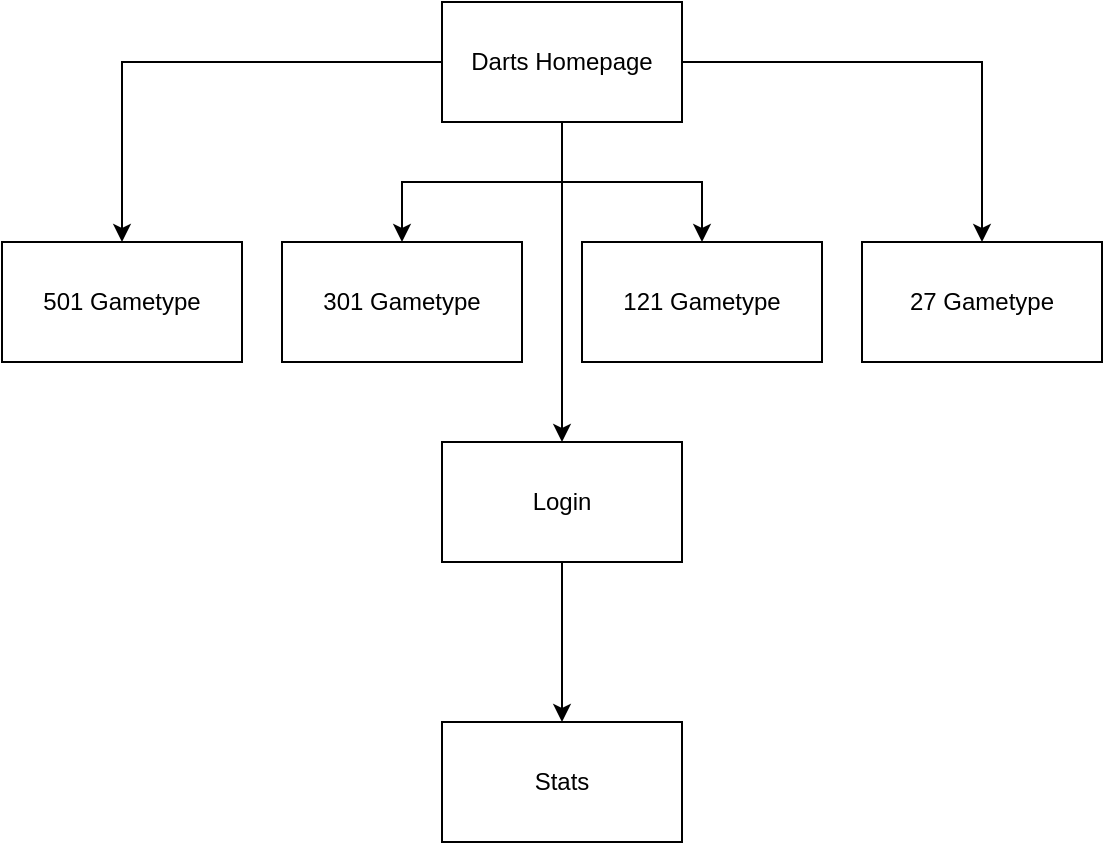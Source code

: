 <mxfile version="13.9.3" type="github">
  <diagram id="qhw_-npcmmgvjcjWAInv" name="Page-1">
    <mxGraphModel dx="946" dy="556" grid="1" gridSize="10" guides="1" tooltips="1" connect="1" arrows="1" fold="1" page="1" pageScale="1" pageWidth="827" pageHeight="1169" math="0" shadow="0">
      <root>
        <mxCell id="0" />
        <mxCell id="1" parent="0" />
        <mxCell id="ChwCsDeBSGXIapC0tbey-5" style="edgeStyle=orthogonalEdgeStyle;rounded=0;orthogonalLoop=1;jettySize=auto;html=1;entryX=0.5;entryY=0;entryDx=0;entryDy=0;" edge="1" parent="1" source="ChwCsDeBSGXIapC0tbey-1" target="ChwCsDeBSGXIapC0tbey-3">
          <mxGeometry relative="1" as="geometry" />
        </mxCell>
        <mxCell id="ChwCsDeBSGXIapC0tbey-10" style="edgeStyle=orthogonalEdgeStyle;rounded=0;orthogonalLoop=1;jettySize=auto;html=1;entryX=0.5;entryY=0;entryDx=0;entryDy=0;" edge="1" parent="1" source="ChwCsDeBSGXIapC0tbey-1" target="ChwCsDeBSGXIapC0tbey-6">
          <mxGeometry relative="1" as="geometry" />
        </mxCell>
        <mxCell id="ChwCsDeBSGXIapC0tbey-11" style="edgeStyle=orthogonalEdgeStyle;rounded=0;orthogonalLoop=1;jettySize=auto;html=1;entryX=0.5;entryY=0;entryDx=0;entryDy=0;" edge="1" parent="1" source="ChwCsDeBSGXIapC0tbey-1" target="ChwCsDeBSGXIapC0tbey-8">
          <mxGeometry relative="1" as="geometry" />
        </mxCell>
        <mxCell id="ChwCsDeBSGXIapC0tbey-12" style="edgeStyle=orthogonalEdgeStyle;rounded=0;orthogonalLoop=1;jettySize=auto;html=1;entryX=0.5;entryY=0;entryDx=0;entryDy=0;" edge="1" parent="1" source="ChwCsDeBSGXIapC0tbey-1" target="ChwCsDeBSGXIapC0tbey-7">
          <mxGeometry relative="1" as="geometry" />
        </mxCell>
        <mxCell id="ChwCsDeBSGXIapC0tbey-14" style="edgeStyle=orthogonalEdgeStyle;rounded=0;orthogonalLoop=1;jettySize=auto;html=1;entryX=0.5;entryY=0;entryDx=0;entryDy=0;" edge="1" parent="1" source="ChwCsDeBSGXIapC0tbey-1" target="ChwCsDeBSGXIapC0tbey-13">
          <mxGeometry relative="1" as="geometry" />
        </mxCell>
        <mxCell id="ChwCsDeBSGXIapC0tbey-1" value="Darts Homepage" style="rounded=0;whiteSpace=wrap;html=1;" vertex="1" parent="1">
          <mxGeometry x="370" y="70" width="120" height="60" as="geometry" />
        </mxCell>
        <mxCell id="ChwCsDeBSGXIapC0tbey-3" value="501 Gametype" style="rounded=0;whiteSpace=wrap;html=1;" vertex="1" parent="1">
          <mxGeometry x="150" y="190" width="120" height="60" as="geometry" />
        </mxCell>
        <mxCell id="ChwCsDeBSGXIapC0tbey-6" value="301 Gametype" style="rounded=0;whiteSpace=wrap;html=1;" vertex="1" parent="1">
          <mxGeometry x="290" y="190" width="120" height="60" as="geometry" />
        </mxCell>
        <mxCell id="ChwCsDeBSGXIapC0tbey-7" value="27 Gametype" style="rounded=0;whiteSpace=wrap;html=1;" vertex="1" parent="1">
          <mxGeometry x="580" y="190" width="120" height="60" as="geometry" />
        </mxCell>
        <mxCell id="ChwCsDeBSGXIapC0tbey-8" value="121 Gametype" style="rounded=0;whiteSpace=wrap;html=1;" vertex="1" parent="1">
          <mxGeometry x="440" y="190" width="120" height="60" as="geometry" />
        </mxCell>
        <mxCell id="ChwCsDeBSGXIapC0tbey-16" value="" style="edgeStyle=orthogonalEdgeStyle;rounded=0;orthogonalLoop=1;jettySize=auto;html=1;" edge="1" parent="1" source="ChwCsDeBSGXIapC0tbey-13" target="ChwCsDeBSGXIapC0tbey-15">
          <mxGeometry relative="1" as="geometry" />
        </mxCell>
        <mxCell id="ChwCsDeBSGXIapC0tbey-13" value="Login" style="rounded=0;whiteSpace=wrap;html=1;" vertex="1" parent="1">
          <mxGeometry x="370" y="290" width="120" height="60" as="geometry" />
        </mxCell>
        <mxCell id="ChwCsDeBSGXIapC0tbey-15" value="Stats" style="rounded=0;whiteSpace=wrap;html=1;" vertex="1" parent="1">
          <mxGeometry x="370" y="430" width="120" height="60" as="geometry" />
        </mxCell>
      </root>
    </mxGraphModel>
  </diagram>
</mxfile>
